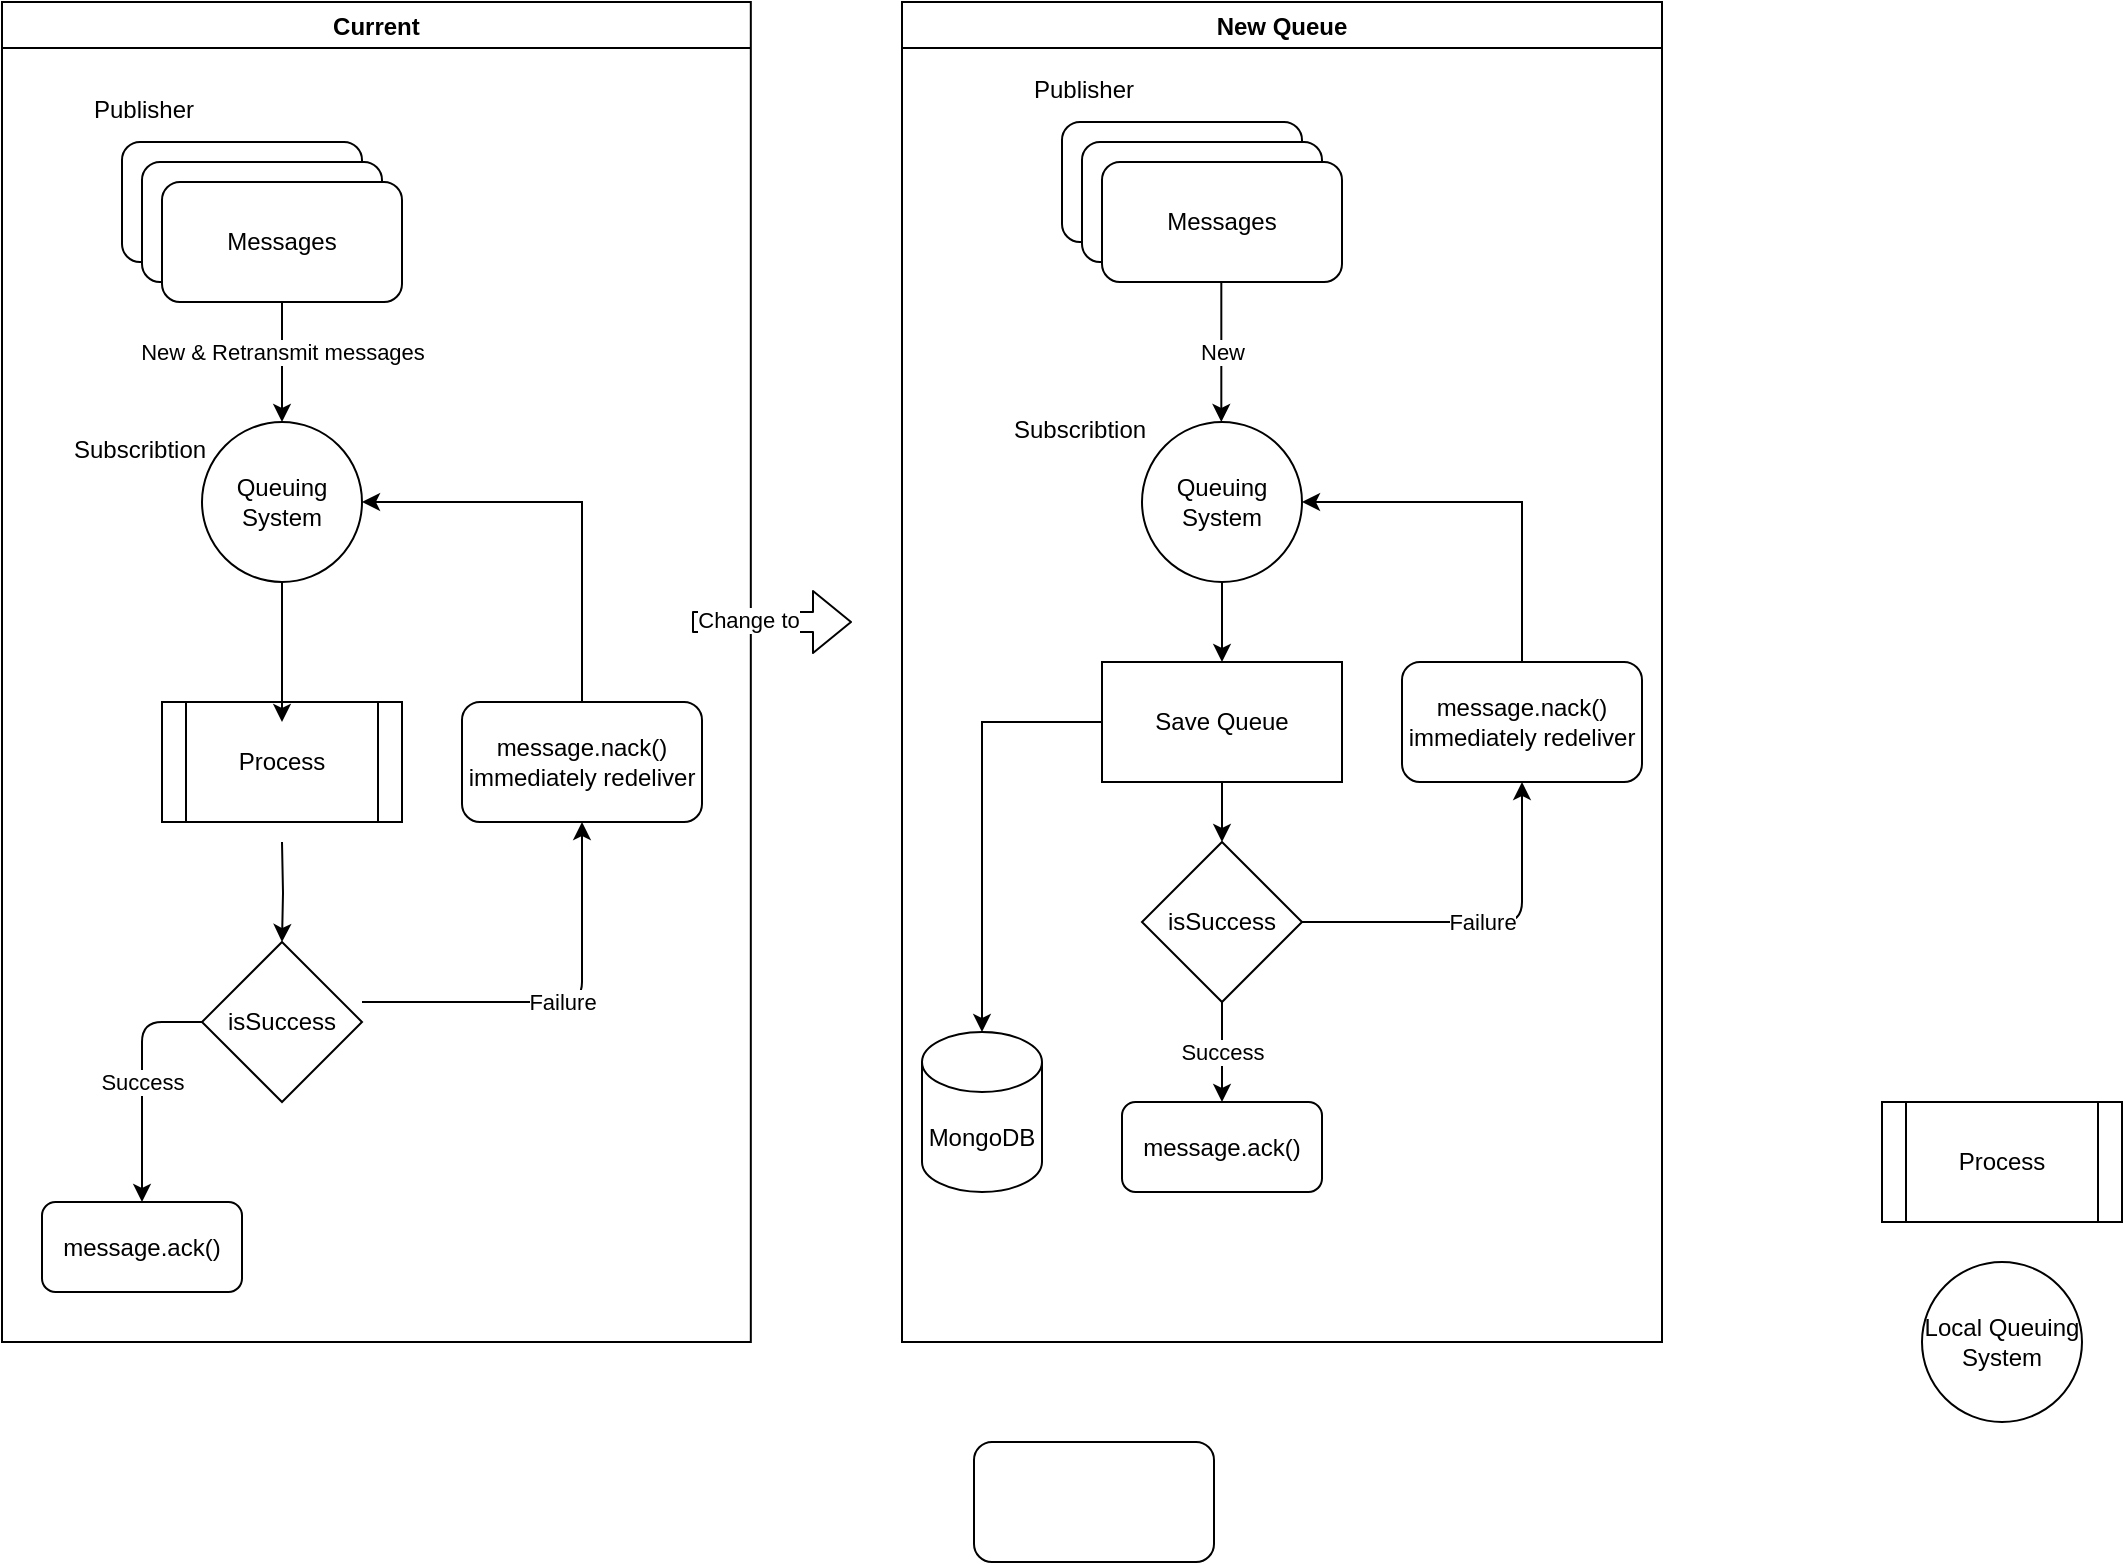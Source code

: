 <mxfile>
    <diagram id="1rUskQioPIyklHd8co7T" name="Page-1">
        <mxGraphModel dx="1439" dy="928" grid="1" gridSize="10" guides="1" tooltips="1" connect="1" arrows="1" fold="1" page="1" pageScale="1" pageWidth="850" pageHeight="1100" math="0" shadow="0">
            <root>
                <mxCell id="0"/>
                <mxCell id="1" parent="0"/>
                <mxCell id="28" value="Current" style="swimlane;direction=east;" parent="1" vertex="1">
                    <mxGeometry y="10" width="374.41" height="670" as="geometry">
                        <mxRectangle y="50" width="130" height="23" as="alternateBounds"/>
                    </mxGeometry>
                </mxCell>
                <mxCell id="35" value="" style="endArrow=classic;html=1;" parent="28" edge="1">
                    <mxGeometry relative="1" as="geometry">
                        <mxPoint x="140" y="140" as="sourcePoint"/>
                        <mxPoint x="140" y="210" as="targetPoint"/>
                    </mxGeometry>
                </mxCell>
                <mxCell id="36" value="New &amp;amp; Retransmit messages" style="edgeLabel;resizable=0;html=1;align=center;verticalAlign=middle;" parent="35" connectable="0" vertex="1">
                    <mxGeometry relative="1" as="geometry"/>
                </mxCell>
                <mxCell id="41" value="message.ack()" style="rounded=1;whiteSpace=wrap;html=1;" parent="28" vertex="1">
                    <mxGeometry x="20" y="600" width="100" height="45" as="geometry"/>
                </mxCell>
                <mxCell id="52" value="Process" style="shape=process;whiteSpace=wrap;html=1;backgroundOutline=1;" parent="28" vertex="1">
                    <mxGeometry x="80" y="350" width="120" height="60" as="geometry"/>
                </mxCell>
                <mxCell id="74" value="message.nack()&lt;br&gt;immediately redeliver" style="rounded=1;whiteSpace=wrap;html=1;" parent="28" vertex="1">
                    <mxGeometry x="230" y="350" width="120" height="60" as="geometry"/>
                </mxCell>
                <mxCell id="78" value="" style="endArrow=classic;html=1;entryX=0.5;entryY=1;entryDx=0;entryDy=0;" parent="28" target="74" edge="1">
                    <mxGeometry relative="1" as="geometry">
                        <mxPoint x="180" y="500" as="sourcePoint"/>
                        <mxPoint x="300" y="500" as="targetPoint"/>
                        <Array as="points">
                            <mxPoint x="290" y="500"/>
                        </Array>
                    </mxGeometry>
                </mxCell>
                <mxCell id="79" value="Failure" style="edgeLabel;resizable=0;html=1;align=center;verticalAlign=middle;" parent="78" connectable="0" vertex="1">
                    <mxGeometry relative="1" as="geometry"/>
                </mxCell>
                <mxCell id="9" value="Queuing&lt;br&gt;System" style="ellipse;whiteSpace=wrap;html=1;aspect=fixed;" parent="28" vertex="1">
                    <mxGeometry x="100" y="210" width="80" height="80" as="geometry"/>
                </mxCell>
                <mxCell id="82" style="edgeStyle=none;rounded=0;orthogonalLoop=1;jettySize=auto;html=1;entryX=1;entryY=0.5;entryDx=0;entryDy=0;" parent="28" source="74" target="9" edge="1">
                    <mxGeometry relative="1" as="geometry">
                        <Array as="points">
                            <mxPoint x="290" y="250"/>
                        </Array>
                    </mxGeometry>
                </mxCell>
                <mxCell id="6" value="Messages" style="rounded=1;whiteSpace=wrap;html=1;" parent="1" vertex="1">
                    <mxGeometry x="60" y="80" width="120" height="60" as="geometry"/>
                </mxCell>
                <mxCell id="7" value="Messages" style="rounded=1;whiteSpace=wrap;html=1;" parent="1" vertex="1">
                    <mxGeometry x="70" y="90" width="120" height="60" as="geometry"/>
                </mxCell>
                <mxCell id="8" value="Messages" style="rounded=1;whiteSpace=wrap;html=1;" parent="1" vertex="1">
                    <mxGeometry x="80" y="100" width="120" height="60" as="geometry"/>
                </mxCell>
                <mxCell id="13" value="Subscribtion" style="text;strokeColor=none;fillColor=none;align=left;verticalAlign=top;spacingLeft=4;spacingRight=4;overflow=hidden;rotatable=0;points=[[0,0.5],[1,0.5]];portConstraint=eastwest;" parent="1" vertex="1">
                    <mxGeometry x="30" y="220" width="92.31" height="40" as="geometry"/>
                </mxCell>
                <mxCell id="14" value="Publisher" style="text;strokeColor=none;fillColor=none;align=left;verticalAlign=top;spacingLeft=4;spacingRight=4;overflow=hidden;rotatable=0;points=[[0,0.5],[1,0.5]];portConstraint=eastwest;" parent="1" vertex="1">
                    <mxGeometry x="40" y="50" width="92.31" height="40" as="geometry"/>
                </mxCell>
                <mxCell id="20" style="edgeStyle=orthogonalEdgeStyle;rounded=0;orthogonalLoop=1;jettySize=auto;html=1;entryX=0.5;entryY=0;entryDx=0;entryDy=0;" parent="1" target="17" edge="1">
                    <mxGeometry relative="1" as="geometry">
                        <mxPoint x="140.0" y="430" as="sourcePoint"/>
                    </mxGeometry>
                </mxCell>
                <mxCell id="16" value="" style="endArrow=classic;html=1;exitX=0.5;exitY=1;exitDx=0;exitDy=0;entryX=0.5;entryY=0;entryDx=0;entryDy=0;" parent="1" source="9" edge="1">
                    <mxGeometry width="50" height="50" relative="1" as="geometry">
                        <mxPoint x="280" y="400" as="sourcePoint"/>
                        <mxPoint x="140.0" y="370" as="targetPoint"/>
                    </mxGeometry>
                </mxCell>
                <mxCell id="17" value="isSuccess" style="rhombus;whiteSpace=wrap;html=1;" parent="1" vertex="1">
                    <mxGeometry x="100" y="480" width="80" height="80" as="geometry"/>
                </mxCell>
                <mxCell id="37" value="" style="endArrow=classic;html=1;entryX=0.5;entryY=0;entryDx=0;entryDy=0;" parent="1" target="41" edge="1">
                    <mxGeometry relative="1" as="geometry">
                        <mxPoint x="100" y="520" as="sourcePoint"/>
                        <mxPoint x="70.0" y="600" as="targetPoint"/>
                        <Array as="points">
                            <mxPoint x="70" y="520"/>
                        </Array>
                    </mxGeometry>
                </mxCell>
                <mxCell id="38" value="Success" style="edgeLabel;resizable=0;html=1;align=center;verticalAlign=middle;" parent="37" connectable="0" vertex="1">
                    <mxGeometry relative="1" as="geometry"/>
                </mxCell>
                <mxCell id="44" value="Messages" style="rounded=1;whiteSpace=wrap;html=1;" parent="1" vertex="1">
                    <mxGeometry x="530" y="70" width="120" height="60" as="geometry"/>
                </mxCell>
                <mxCell id="45" value="Messages" style="rounded=1;whiteSpace=wrap;html=1;" parent="1" vertex="1">
                    <mxGeometry x="540" y="80" width="120" height="60" as="geometry"/>
                </mxCell>
                <mxCell id="46" value="Messages" style="rounded=1;whiteSpace=wrap;html=1;" parent="1" vertex="1">
                    <mxGeometry x="550" y="90" width="120" height="60" as="geometry"/>
                </mxCell>
                <mxCell id="58" style="edgeStyle=none;rounded=0;orthogonalLoop=1;jettySize=auto;html=1;entryX=0.5;entryY=0;entryDx=0;entryDy=0;" parent="1" source="47" target="53" edge="1">
                    <mxGeometry relative="1" as="geometry"/>
                </mxCell>
                <mxCell id="47" value="Queuing&lt;br&gt;System" style="ellipse;whiteSpace=wrap;html=1;aspect=fixed;" parent="1" vertex="1">
                    <mxGeometry x="570" y="220" width="80" height="80" as="geometry"/>
                </mxCell>
                <mxCell id="48" value="Subscribtion" style="text;strokeColor=none;fillColor=none;align=left;verticalAlign=top;spacingLeft=4;spacingRight=4;overflow=hidden;rotatable=0;points=[[0,0.5],[1,0.5]];portConstraint=eastwest;" parent="1" vertex="1">
                    <mxGeometry x="500" y="210" width="92.31" height="40" as="geometry"/>
                </mxCell>
                <mxCell id="49" value="" style="endArrow=classic;html=1;" parent="1" edge="1">
                    <mxGeometry relative="1" as="geometry">
                        <mxPoint x="609.66" y="150" as="sourcePoint"/>
                        <mxPoint x="609.66" y="220" as="targetPoint"/>
                    </mxGeometry>
                </mxCell>
                <mxCell id="50" value="New" style="edgeLabel;resizable=0;html=1;align=center;verticalAlign=middle;" parent="49" connectable="0" vertex="1">
                    <mxGeometry relative="1" as="geometry"/>
                </mxCell>
                <mxCell id="51" value="Publisher" style="text;strokeColor=none;fillColor=none;align=left;verticalAlign=top;spacingLeft=4;spacingRight=4;overflow=hidden;rotatable=0;points=[[0,0.5],[1,0.5]];portConstraint=eastwest;" parent="1" vertex="1">
                    <mxGeometry x="510" y="40" width="92.31" height="40" as="geometry"/>
                </mxCell>
                <mxCell id="60" style="edgeStyle=none;rounded=0;orthogonalLoop=1;jettySize=auto;html=1;entryX=0.5;entryY=0;entryDx=0;entryDy=0;entryPerimeter=0;" parent="1" source="53" target="54" edge="1">
                    <mxGeometry relative="1" as="geometry">
                        <mxPoint x="440" y="540" as="targetPoint"/>
                        <Array as="points">
                            <mxPoint x="490" y="370"/>
                        </Array>
                    </mxGeometry>
                </mxCell>
                <mxCell id="86" style="edgeStyle=none;rounded=0;orthogonalLoop=1;jettySize=auto;html=1;entryX=0.5;entryY=0;entryDx=0;entryDy=0;" parent="1" source="53" target="61" edge="1">
                    <mxGeometry relative="1" as="geometry"/>
                </mxCell>
                <mxCell id="53" value="Save Queue" style="rounded=0;whiteSpace=wrap;html=1;" parent="1" vertex="1">
                    <mxGeometry x="550" y="340" width="120" height="60" as="geometry"/>
                </mxCell>
                <mxCell id="54" value="MongoDB" style="shape=cylinder3;whiteSpace=wrap;html=1;boundedLbl=1;backgroundOutline=1;size=15;" parent="1" vertex="1">
                    <mxGeometry x="460" y="525" width="60" height="80" as="geometry"/>
                </mxCell>
                <mxCell id="61" value="isSuccess" style="rhombus;whiteSpace=wrap;html=1;" parent="1" vertex="1">
                    <mxGeometry x="570" y="430" width="80" height="80" as="geometry"/>
                </mxCell>
                <mxCell id="71" value="message.ack()" style="rounded=1;whiteSpace=wrap;html=1;" parent="1" vertex="1">
                    <mxGeometry x="560" y="560" width="100" height="45" as="geometry"/>
                </mxCell>
                <mxCell id="72" value="" style="endArrow=classic;html=1;entryX=0.5;entryY=0;entryDx=0;entryDy=0;exitX=0.5;exitY=1;exitDx=0;exitDy=0;" parent="1" source="61" target="71" edge="1">
                    <mxGeometry relative="1" as="geometry">
                        <mxPoint x="520.0" y="480" as="sourcePoint"/>
                        <mxPoint x="490.0" y="580" as="targetPoint"/>
                        <Array as="points"/>
                    </mxGeometry>
                </mxCell>
                <mxCell id="73" value="Success" style="edgeLabel;resizable=0;html=1;align=center;verticalAlign=middle;" parent="72" connectable="0" vertex="1">
                    <mxGeometry relative="1" as="geometry"/>
                </mxCell>
                <mxCell id="87" style="edgeStyle=none;rounded=0;orthogonalLoop=1;jettySize=auto;html=1;entryX=1;entryY=0.5;entryDx=0;entryDy=0;" parent="1" source="83" target="47" edge="1">
                    <mxGeometry relative="1" as="geometry">
                        <Array as="points">
                            <mxPoint x="760" y="260"/>
                        </Array>
                    </mxGeometry>
                </mxCell>
                <mxCell id="83" value="message.nack()&lt;br&gt;immediately redeliver" style="rounded=1;whiteSpace=wrap;html=1;" parent="1" vertex="1">
                    <mxGeometry x="700" y="340" width="120" height="60" as="geometry"/>
                </mxCell>
                <mxCell id="84" value="" style="endArrow=classic;html=1;entryX=0.5;entryY=1;entryDx=0;entryDy=0;exitX=1;exitY=0.5;exitDx=0;exitDy=0;" parent="1" source="61" edge="1">
                    <mxGeometry relative="1" as="geometry">
                        <mxPoint x="650.0" y="490" as="sourcePoint"/>
                        <mxPoint x="760.0" y="400" as="targetPoint"/>
                        <Array as="points">
                            <mxPoint x="760" y="470"/>
                        </Array>
                    </mxGeometry>
                </mxCell>
                <mxCell id="85" value="Failure" style="edgeLabel;resizable=0;html=1;align=center;verticalAlign=middle;" parent="84" connectable="0" vertex="1">
                    <mxGeometry relative="1" as="geometry"/>
                </mxCell>
                <mxCell id="88" value="Local Queuing System" style="ellipse;whiteSpace=wrap;html=1;aspect=fixed;" parent="1" vertex="1">
                    <mxGeometry x="960" y="640" width="80" height="80" as="geometry"/>
                </mxCell>
                <mxCell id="91" value="Process" style="shape=process;whiteSpace=wrap;html=1;backgroundOutline=1;" parent="1" vertex="1">
                    <mxGeometry x="940" y="560" width="120" height="60" as="geometry"/>
                </mxCell>
                <mxCell id="103" value="" style="shape=flexArrow;endArrow=classic;html=1;" parent="1" edge="1">
                    <mxGeometry width="50" height="50" relative="1" as="geometry">
                        <mxPoint x="345" y="320" as="sourcePoint"/>
                        <mxPoint x="425" y="320" as="targetPoint"/>
                    </mxGeometry>
                </mxCell>
                <mxCell id="104" value="Change to" style="edgeLabel;html=1;align=center;verticalAlign=middle;resizable=0;points=[];" parent="103" vertex="1" connectable="0">
                    <mxGeometry x="-0.303" y="1" relative="1" as="geometry">
                        <mxPoint as="offset"/>
                    </mxGeometry>
                </mxCell>
                <mxCell id="105" value="New Queue" style="swimlane;" vertex="1" parent="1">
                    <mxGeometry x="450" y="10" width="380" height="670" as="geometry"/>
                </mxCell>
                <mxCell id="106" value="" style="rounded=1;whiteSpace=wrap;html=1;" vertex="1" parent="1">
                    <mxGeometry x="486" y="730" width="120" height="60" as="geometry"/>
                </mxCell>
            </root>
        </mxGraphModel>
    </diagram>
</mxfile>